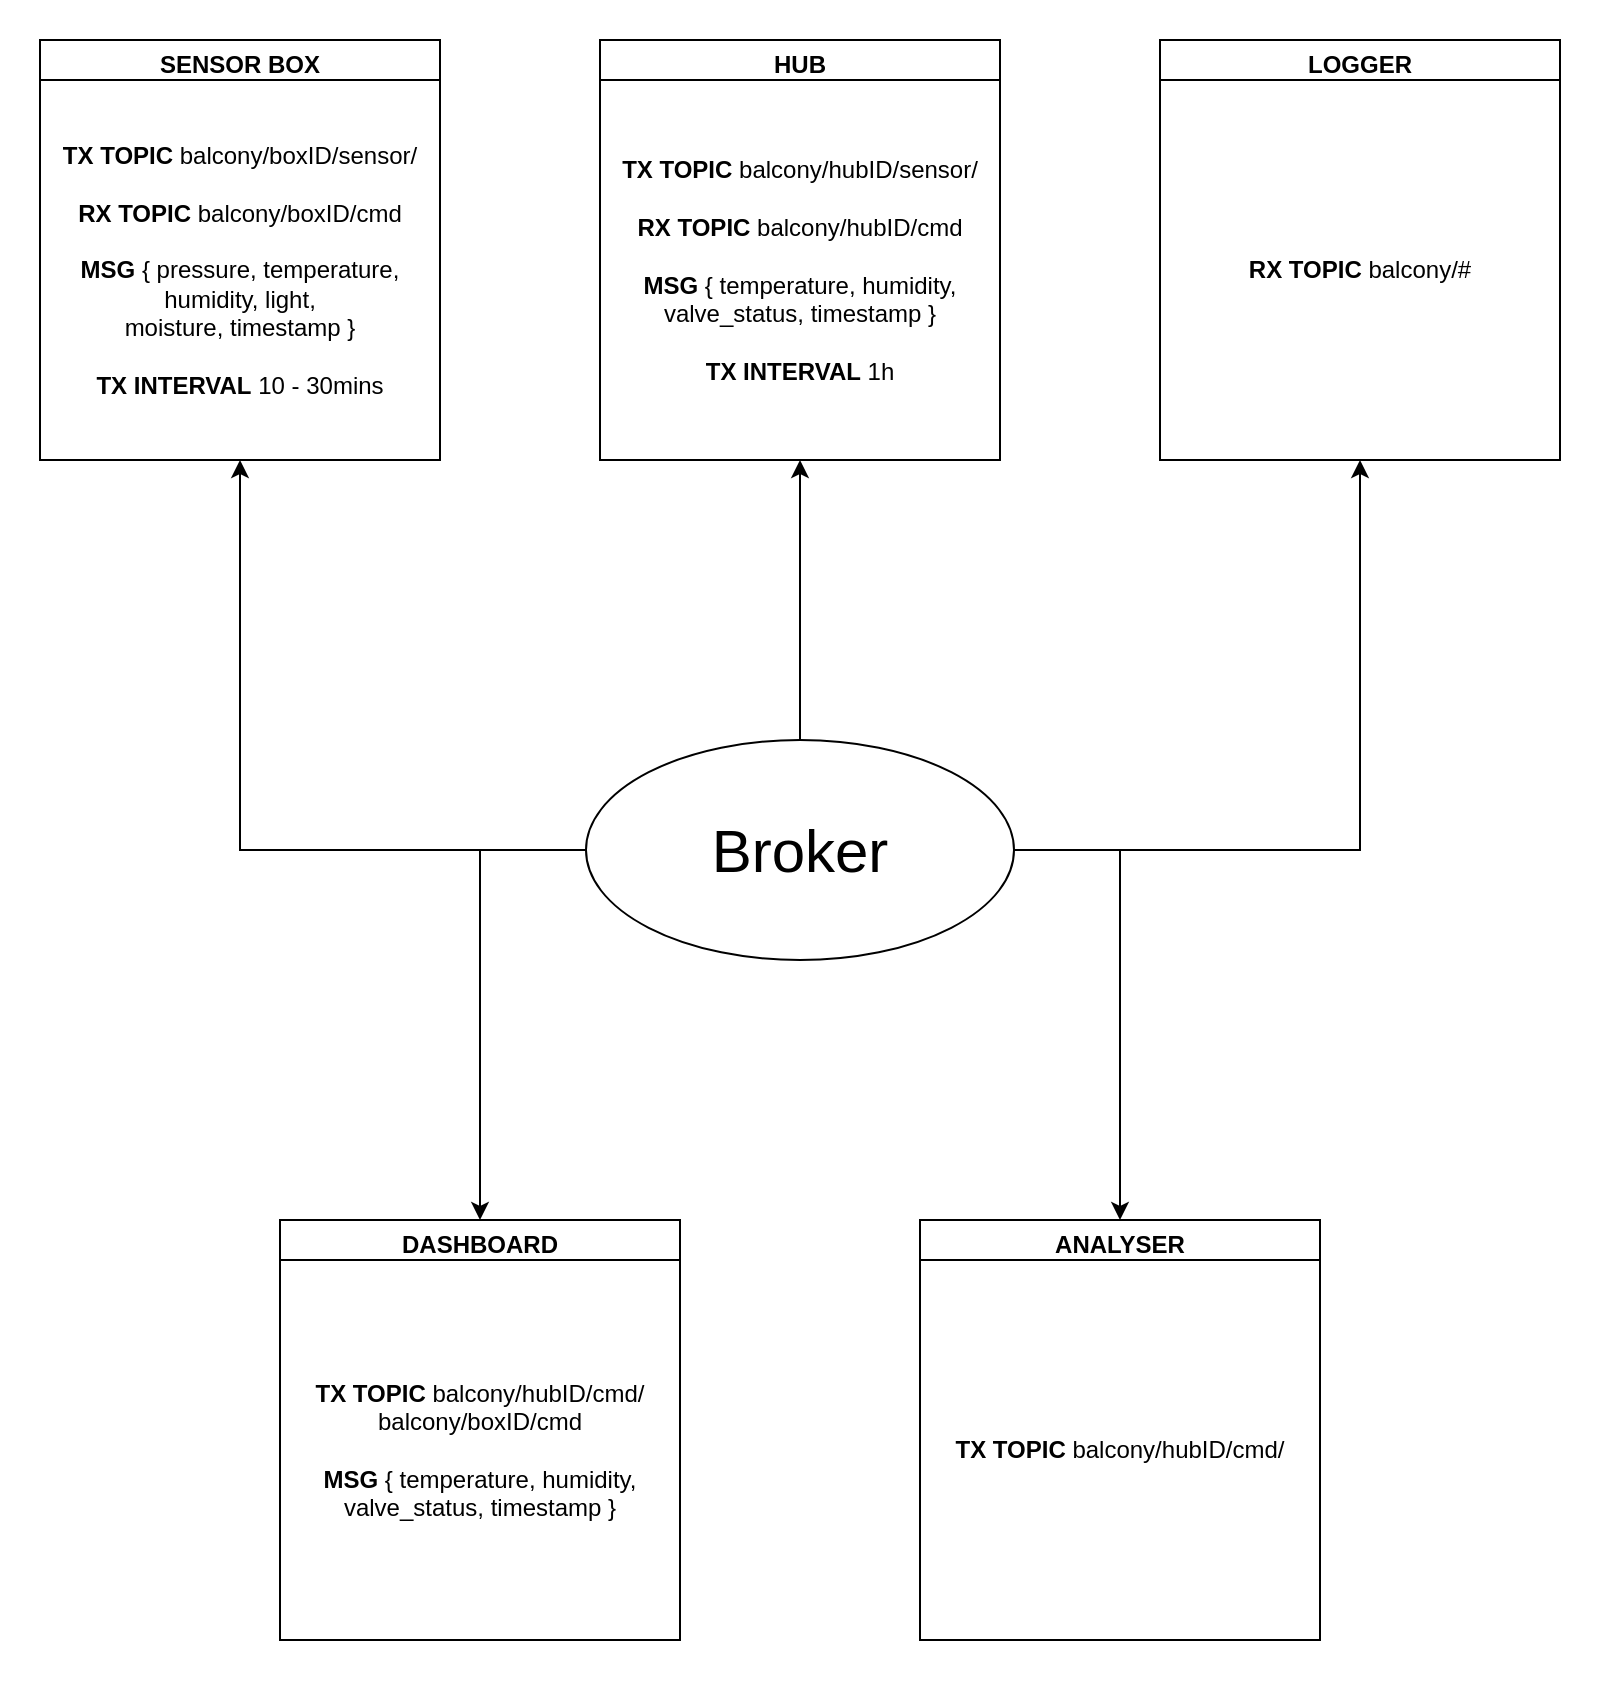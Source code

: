 <mxfile version="13.0.9" type="device"><diagram id="IAUt4npmpqMTrsW0TojZ" name="Page-1"><mxGraphModel dx="1318" dy="920" grid="1" gridSize="10" guides="1" tooltips="1" connect="1" arrows="1" fold="1" page="1" pageScale="1" pageWidth="827" pageHeight="1169" math="0" shadow="0"><root><mxCell id="0"/><mxCell id="1" parent="0"/><mxCell id="9-cjFG1S7iTvLRPJYirR-1" value="" style="rounded=0;whiteSpace=wrap;html=1;strokeColor=none;" vertex="1" parent="1"><mxGeometry width="800" height="840" as="geometry"/></mxCell><mxCell id="VqLmNpFpp3tnx28YSVDf-2" value="SENSOR BOX" style="swimlane;" parent="1" vertex="1"><mxGeometry x="20" y="20" width="200" height="210" as="geometry"/></mxCell><mxCell id="VqLmNpFpp3tnx28YSVDf-1" value="&lt;b&gt;TX TOPIC &lt;/b&gt;balcony/boxID/sensor/&lt;br&gt;&lt;br&gt;&lt;b&gt;RX TOPIC&lt;/b&gt; balcony/boxID/cmd&lt;br&gt;&lt;br&gt;&lt;b&gt;MSG&lt;/b&gt; { pressure, temperature, humidity, light, &lt;br&gt;moisture, timestamp }&lt;br&gt;&lt;br&gt;&lt;b&gt;TX INTERVAL&lt;/b&gt; 10 - 30mins" style="rounded=0;whiteSpace=wrap;html=1;align=center;" parent="VqLmNpFpp3tnx28YSVDf-2" vertex="1"><mxGeometry y="20" width="200" height="190" as="geometry"/></mxCell><mxCell id="VqLmNpFpp3tnx28YSVDf-5" value="HUB" style="swimlane;" parent="1" vertex="1"><mxGeometry x="300" y="20" width="200" height="210" as="geometry"/></mxCell><mxCell id="VqLmNpFpp3tnx28YSVDf-6" value="&lt;b&gt;TX TOPIC&lt;/b&gt; balcony/hubID/sensor/&lt;br&gt;&lt;br&gt;&lt;b&gt;RX TOPIC&lt;/b&gt; balcony/hubID/cmd&lt;br&gt;&lt;br&gt;&lt;b&gt;MSG&lt;/b&gt; { temperature, humidity, valve_status, timestamp }&lt;br&gt;&lt;br&gt;&lt;b&gt;TX INTERVAL&lt;/b&gt; 1h" style="rounded=0;whiteSpace=wrap;html=1;" parent="VqLmNpFpp3tnx28YSVDf-5" vertex="1"><mxGeometry y="20" width="200" height="190" as="geometry"/></mxCell><mxCell id="VqLmNpFpp3tnx28YSVDf-7" value="LOGGER" style="swimlane;" parent="1" vertex="1"><mxGeometry x="580" y="20" width="200" height="210" as="geometry"/></mxCell><mxCell id="VqLmNpFpp3tnx28YSVDf-8" value="&lt;b&gt;RX TOPIC&lt;/b&gt; balcony/#" style="rounded=0;whiteSpace=wrap;html=1;" parent="VqLmNpFpp3tnx28YSVDf-7" vertex="1"><mxGeometry y="20" width="200" height="190" as="geometry"/></mxCell><mxCell id="VqLmNpFpp3tnx28YSVDf-11" style="edgeStyle=orthogonalEdgeStyle;rounded=0;orthogonalLoop=1;jettySize=auto;html=1;exitX=0;exitY=0.5;exitDx=0;exitDy=0;entryX=0.5;entryY=1;entryDx=0;entryDy=0;fontSize=30;" parent="1" source="VqLmNpFpp3tnx28YSVDf-10" target="VqLmNpFpp3tnx28YSVDf-2" edge="1"><mxGeometry relative="1" as="geometry"/></mxCell><mxCell id="VqLmNpFpp3tnx28YSVDf-12" style="edgeStyle=orthogonalEdgeStyle;rounded=0;orthogonalLoop=1;jettySize=auto;html=1;exitX=0.5;exitY=0;exitDx=0;exitDy=0;entryX=0.5;entryY=1;entryDx=0;entryDy=0;fontSize=30;" parent="1" source="VqLmNpFpp3tnx28YSVDf-10" target="VqLmNpFpp3tnx28YSVDf-5" edge="1"><mxGeometry relative="1" as="geometry"/></mxCell><mxCell id="VqLmNpFpp3tnx28YSVDf-13" style="edgeStyle=orthogonalEdgeStyle;rounded=0;orthogonalLoop=1;jettySize=auto;html=1;exitX=1;exitY=0.5;exitDx=0;exitDy=0;entryX=0.5;entryY=1;entryDx=0;entryDy=0;fontSize=30;" parent="1" source="VqLmNpFpp3tnx28YSVDf-10" target="VqLmNpFpp3tnx28YSVDf-7" edge="1"><mxGeometry relative="1" as="geometry"/></mxCell><mxCell id="VqLmNpFpp3tnx28YSVDf-29" style="edgeStyle=orthogonalEdgeStyle;rounded=0;orthogonalLoop=1;jettySize=auto;html=1;exitX=0;exitY=0.5;exitDx=0;exitDy=0;entryX=0.5;entryY=0;entryDx=0;entryDy=0;fontSize=30;" parent="1" source="VqLmNpFpp3tnx28YSVDf-10" target="VqLmNpFpp3tnx28YSVDf-14" edge="1"><mxGeometry relative="1" as="geometry"/></mxCell><mxCell id="VqLmNpFpp3tnx28YSVDf-30" style="edgeStyle=orthogonalEdgeStyle;rounded=0;orthogonalLoop=1;jettySize=auto;html=1;exitX=1;exitY=0.5;exitDx=0;exitDy=0;entryX=0.5;entryY=0;entryDx=0;entryDy=0;fontSize=30;" parent="1" source="VqLmNpFpp3tnx28YSVDf-10" target="VqLmNpFpp3tnx28YSVDf-18" edge="1"><mxGeometry relative="1" as="geometry"/></mxCell><mxCell id="VqLmNpFpp3tnx28YSVDf-10" value="Broker" style="ellipse;whiteSpace=wrap;html=1;align=center;newEdgeStyle={&quot;edgeStyle&quot;:&quot;entityRelationEdgeStyle&quot;,&quot;startArrow&quot;:&quot;none&quot;,&quot;endArrow&quot;:&quot;none&quot;,&quot;segment&quot;:10,&quot;curved&quot;:1};treeFolding=1;treeMoving=1;fontSize=30;" parent="1" vertex="1"><mxGeometry x="293" y="370" width="214" height="110" as="geometry"/></mxCell><mxCell id="VqLmNpFpp3tnx28YSVDf-14" value="DASHBOARD" style="swimlane;" parent="1" vertex="1"><mxGeometry x="140" y="610" width="200" height="210" as="geometry"/></mxCell><mxCell id="VqLmNpFpp3tnx28YSVDf-15" value="&lt;b&gt;TX TOPIC&lt;/b&gt; balcony/hubID/cmd/&lt;br&gt;balcony/boxID/cmd&lt;br&gt;&lt;br&gt;&lt;b&gt;MSG&lt;/b&gt; { temperature, humidity, valve_status, timestamp }" style="rounded=0;whiteSpace=wrap;html=1;" parent="VqLmNpFpp3tnx28YSVDf-14" vertex="1"><mxGeometry y="20" width="200" height="190" as="geometry"/></mxCell><mxCell id="VqLmNpFpp3tnx28YSVDf-18" value="ANALYSER" style="swimlane;" parent="1" vertex="1"><mxGeometry x="460" y="610" width="200" height="210" as="geometry"/></mxCell><mxCell id="VqLmNpFpp3tnx28YSVDf-19" value="&lt;b&gt;TX TOPIC&lt;/b&gt; balcony/hubID/cmd/" style="rounded=0;whiteSpace=wrap;html=1;" parent="VqLmNpFpp3tnx28YSVDf-18" vertex="1"><mxGeometry y="20" width="200" height="190" as="geometry"/></mxCell></root></mxGraphModel></diagram></mxfile>